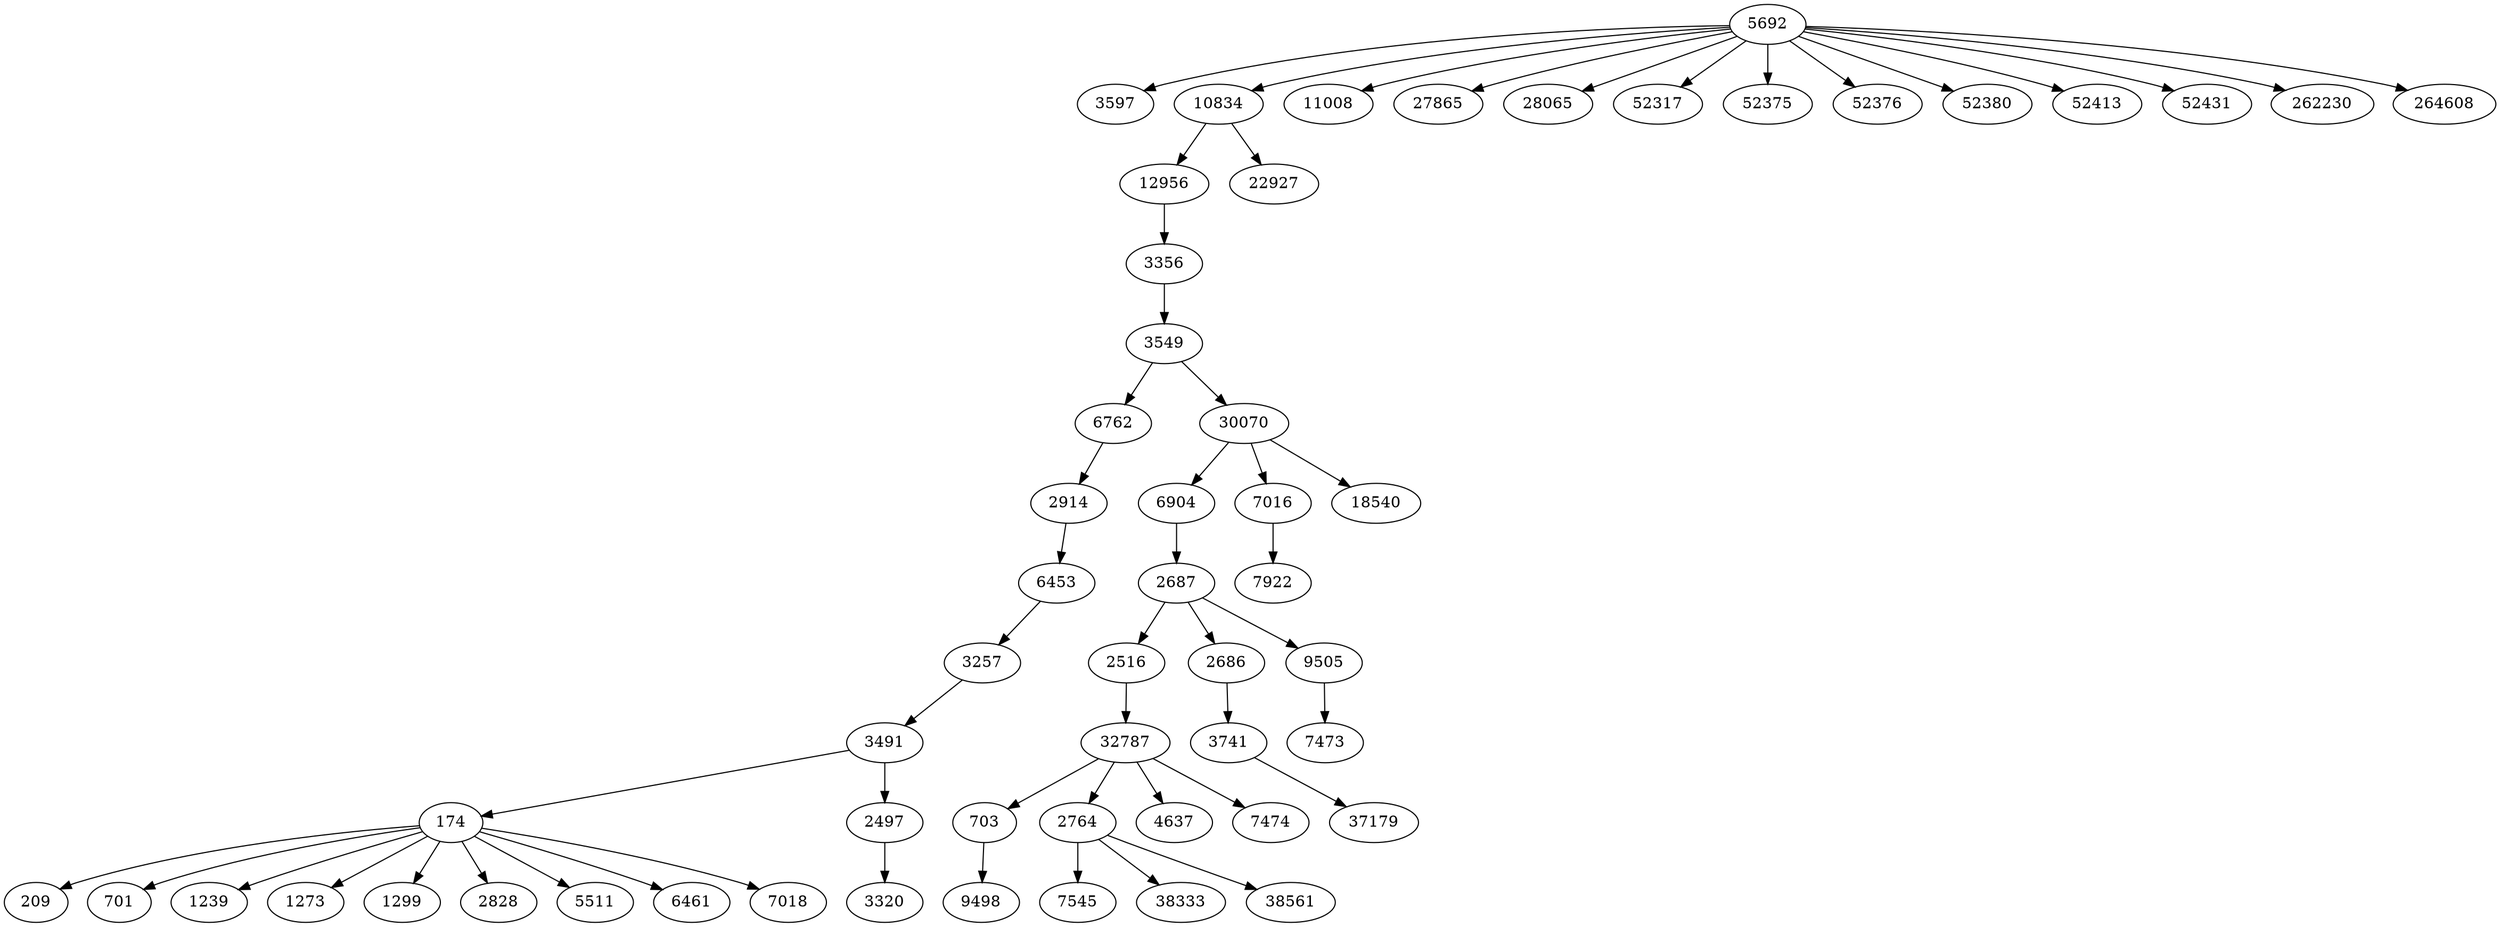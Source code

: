 digraph {
  // Node definitions.
  174;
  209;
  701;
  703;
  1239;
  1273;
  1299;
  2497;
  2516;
  2686;
  2687;
  2764;
  2828;
  2914;
  3257;
  3320;
  3356;
  3491;
  3549;
  3597;
  3741;
  4637;
  5511;
  5692;
  6453;
  6461;
  6762;
  6904;
  7016;
  7018;
  7473;
  7474;
  7545;
  7922;
  9498;
  9505;
  10834;
  11008;
  12956;
  18540;
  22927;
  27865;
  28065;
  30070;
  32787;
  37179;
  38333;
  38561;
  52317;
  52375;
  52376;
  52380;
  52413;
  52431;
  262230;
  264608;

  // Edge definitions.
  174 -> 209;
  174 -> 701;
  174 -> 1239;
  174 -> 1273;
  174 -> 1299;
  174 -> 2828;
  174 -> 5511;
  174 -> 6461;
  174 -> 7018;
  703 -> 9498;
  2497 -> 3320;
  2516 -> 32787;
  2686 -> 3741;
  2687 -> 2516;
  2687 -> 2686;
  2687 -> 9505;
  2764 -> 7545;
  2764 -> 38333;
  2764 -> 38561;
  2914 -> 6453;
  3257 -> 3491;
  3356 -> 3549;
  3491 -> 174;
  3491 -> 2497;
  3549 -> 6762;
  3549 -> 30070;
  3741 -> 37179;
  5692 -> 3597;
  5692 -> 10834;
  5692 -> 11008;
  5692 -> 27865;
  5692 -> 28065;
  5692 -> 52317;
  5692 -> 52375;
  5692 -> 52376;
  5692 -> 52380;
  5692 -> 52413;
  5692 -> 52431;
  5692 -> 262230;
  5692 -> 264608;
  6453 -> 3257;
  6762 -> 2914;
  6904 -> 2687;
  7016 -> 7922;
  9505 -> 7473;
  10834 -> 12956;
  10834 -> 22927;
  12956 -> 3356;
  30070 -> 6904;
  30070 -> 7016;
  30070 -> 18540;
  32787 -> 703;
  32787 -> 2764;
  32787 -> 4637;
  32787 -> 7474;
}